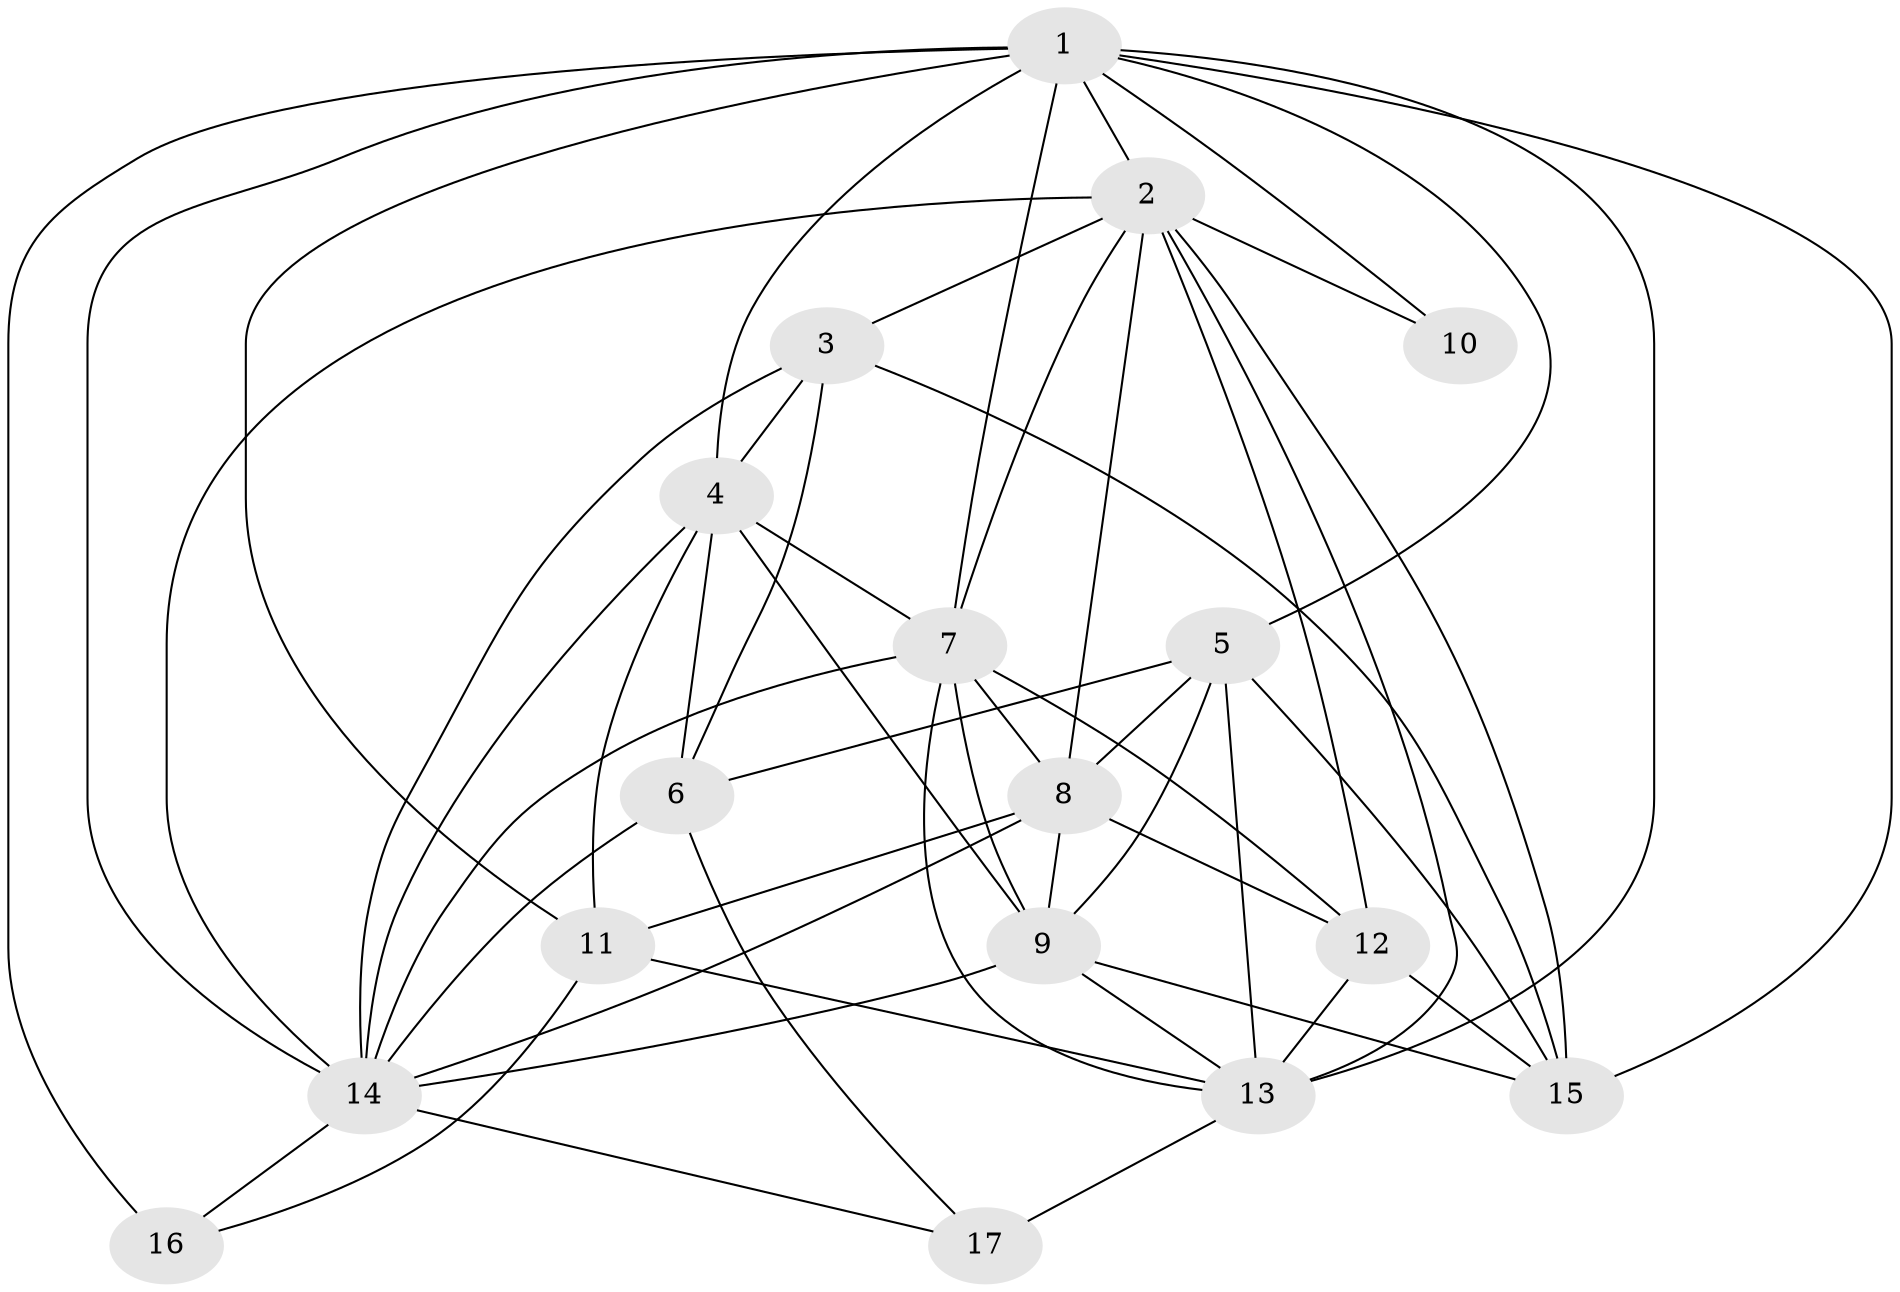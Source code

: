 // original degree distribution, {4: 1.0}
// Generated by graph-tools (version 1.1) at 2025/53/03/04/25 22:53:52]
// undirected, 17 vertices, 53 edges
graph export_dot {
  node [color=gray90,style=filled];
  1;
  2;
  3;
  4;
  5;
  6;
  7;
  8;
  9;
  10;
  11;
  12;
  13;
  14;
  15;
  16;
  17;
  1 -- 2 [weight=1.0];
  1 -- 4 [weight=1.0];
  1 -- 5 [weight=1.0];
  1 -- 7 [weight=1.0];
  1 -- 10 [weight=1.0];
  1 -- 11 [weight=1.0];
  1 -- 13 [weight=2.0];
  1 -- 14 [weight=1.0];
  1 -- 15 [weight=1.0];
  1 -- 16 [weight=2.0];
  2 -- 3 [weight=2.0];
  2 -- 7 [weight=1.0];
  2 -- 8 [weight=1.0];
  2 -- 10 [weight=3.0];
  2 -- 12 [weight=1.0];
  2 -- 13 [weight=1.0];
  2 -- 14 [weight=1.0];
  2 -- 15 [weight=1.0];
  3 -- 4 [weight=2.0];
  3 -- 6 [weight=2.0];
  3 -- 14 [weight=1.0];
  3 -- 15 [weight=1.0];
  4 -- 6 [weight=1.0];
  4 -- 7 [weight=2.0];
  4 -- 9 [weight=1.0];
  4 -- 11 [weight=2.0];
  4 -- 14 [weight=1.0];
  5 -- 6 [weight=3.0];
  5 -- 8 [weight=2.0];
  5 -- 9 [weight=1.0];
  5 -- 13 [weight=3.0];
  5 -- 15 [weight=2.0];
  6 -- 14 [weight=1.0];
  6 -- 17 [weight=1.0];
  7 -- 8 [weight=1.0];
  7 -- 9 [weight=2.0];
  7 -- 12 [weight=1.0];
  7 -- 13 [weight=1.0];
  7 -- 14 [weight=1.0];
  8 -- 9 [weight=1.0];
  8 -- 11 [weight=1.0];
  8 -- 12 [weight=1.0];
  8 -- 14 [weight=1.0];
  9 -- 13 [weight=1.0];
  9 -- 14 [weight=1.0];
  9 -- 15 [weight=1.0];
  11 -- 13 [weight=1.0];
  11 -- 16 [weight=1.0];
  12 -- 13 [weight=1.0];
  12 -- 15 [weight=2.0];
  13 -- 17 [weight=2.0];
  14 -- 16 [weight=1.0];
  14 -- 17 [weight=1.0];
}
